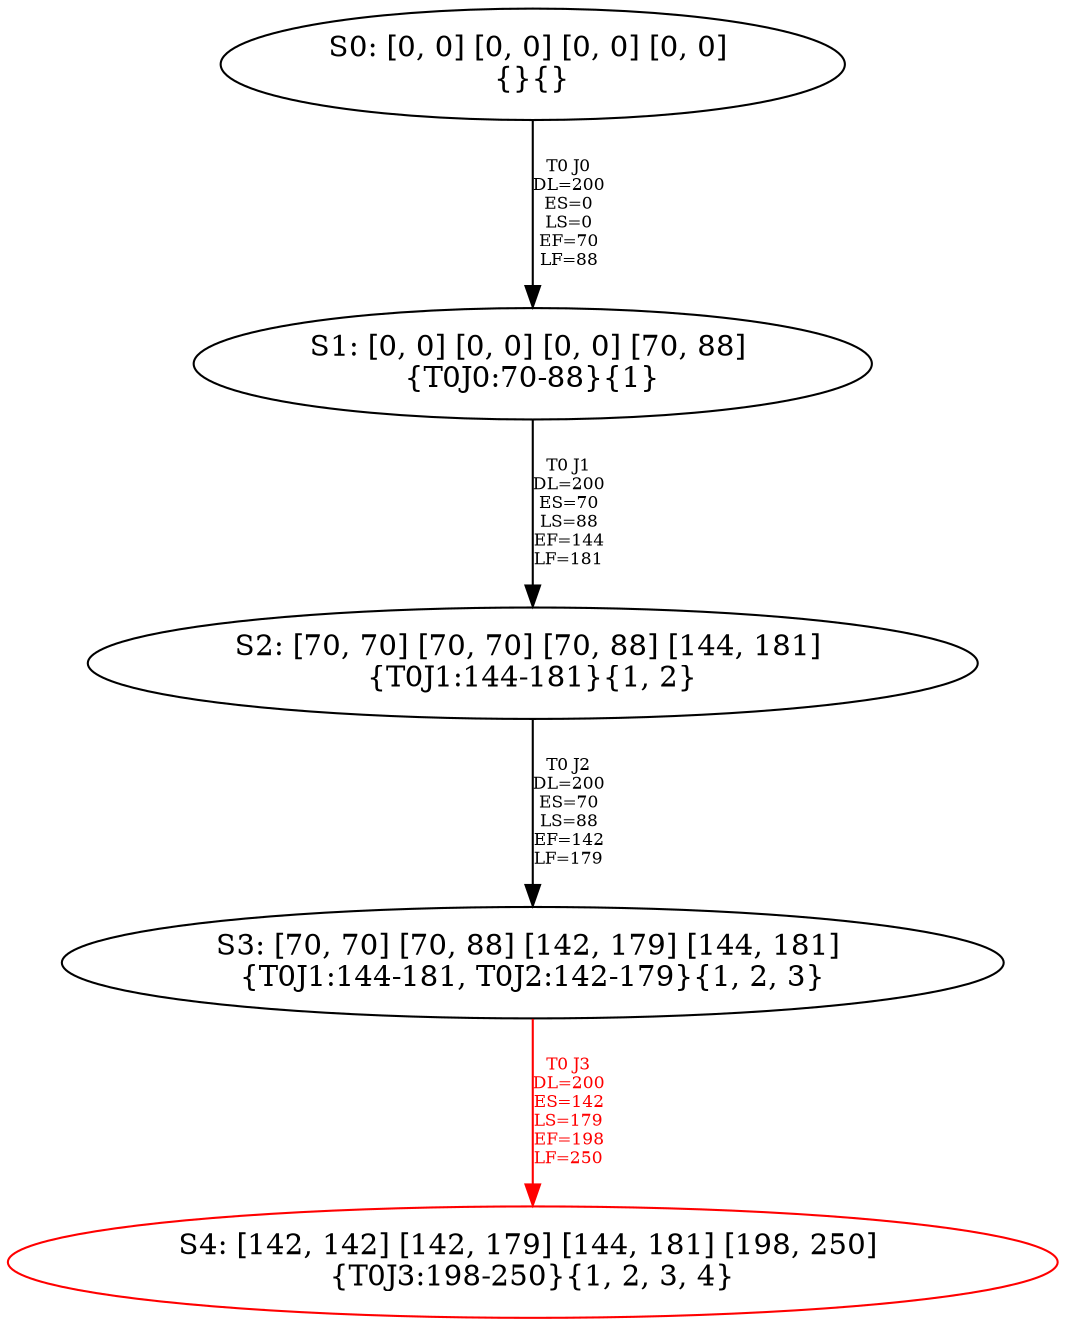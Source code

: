digraph {
	S0[label="S0: [0, 0] [0, 0] [0, 0] [0, 0] \n{}{}"];
	S1[label="S1: [0, 0] [0, 0] [0, 0] [70, 88] \n{T0J0:70-88}{1}"];
	S2[label="S2: [70, 70] [70, 70] [70, 88] [144, 181] \n{T0J1:144-181}{1, 2}"];
	S3[label="S3: [70, 70] [70, 88] [142, 179] [144, 181] \n{T0J1:144-181, T0J2:142-179}{1, 2, 3}"];
	S4[label="S4: [142, 142] [142, 179] [144, 181] [198, 250] \n{T0J3:198-250}{1, 2, 3, 4}"];
	S0 -> S1[label="T0 J0\nDL=200\nES=0\nLS=0\nEF=70\nLF=88",fontsize=8];
	S1 -> S2[label="T0 J1\nDL=200\nES=70\nLS=88\nEF=144\nLF=181",fontsize=8];
	S2 -> S3[label="T0 J2\nDL=200\nES=70\nLS=88\nEF=142\nLF=179",fontsize=8];
	S3 -> S4[label="T0 J3\nDL=200\nES=142\nLS=179\nEF=198\nLF=250",color=Red,fontcolor=Red,fontsize=8];
S4[color=Red];
}
